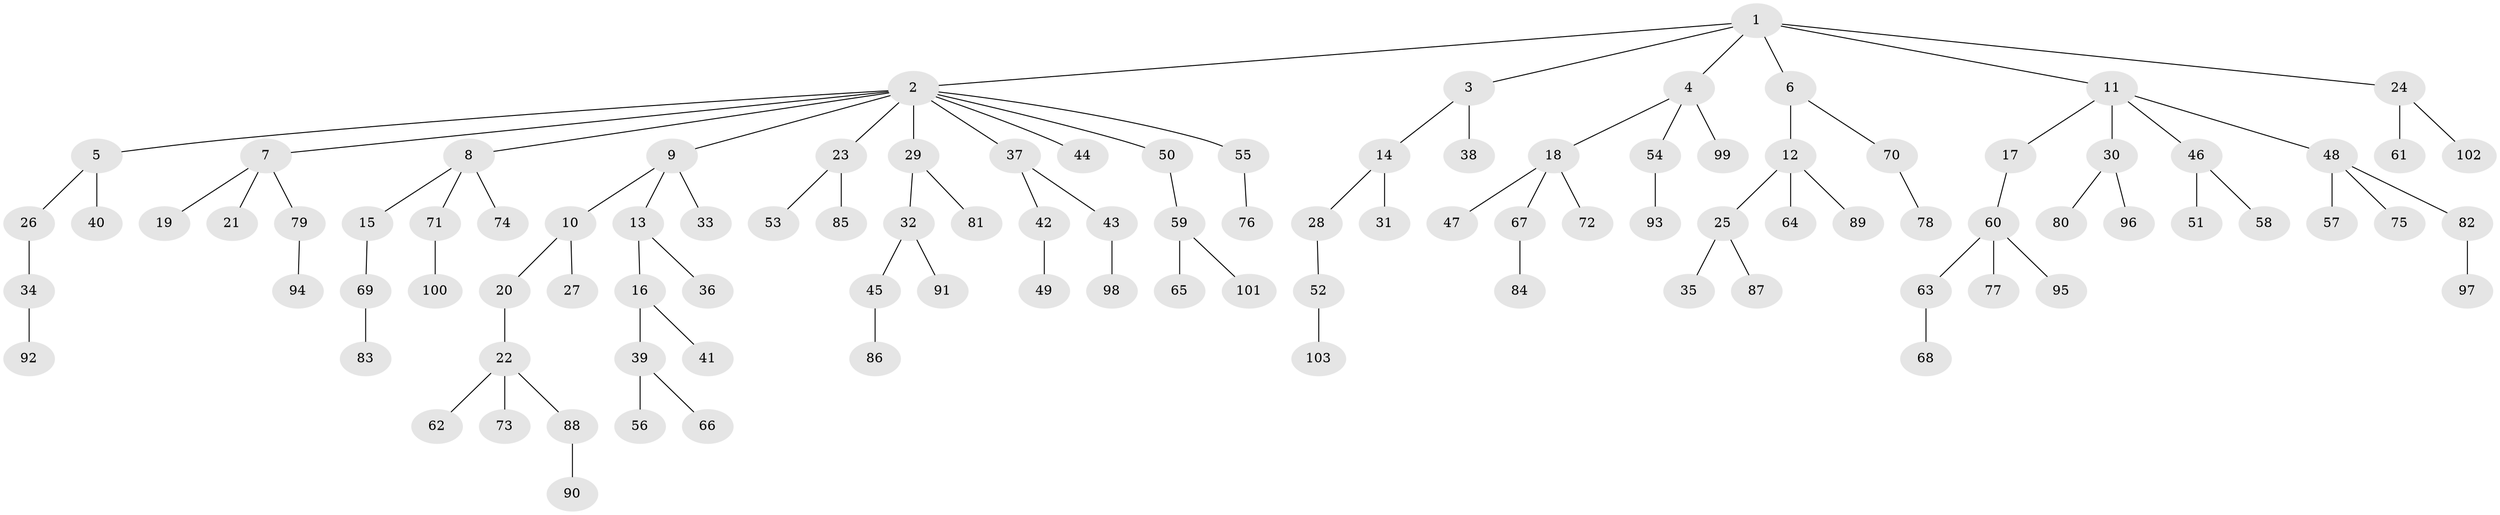 // Generated by graph-tools (version 1.1) at 2025/50/03/09/25 03:50:19]
// undirected, 103 vertices, 102 edges
graph export_dot {
graph [start="1"]
  node [color=gray90,style=filled];
  1;
  2;
  3;
  4;
  5;
  6;
  7;
  8;
  9;
  10;
  11;
  12;
  13;
  14;
  15;
  16;
  17;
  18;
  19;
  20;
  21;
  22;
  23;
  24;
  25;
  26;
  27;
  28;
  29;
  30;
  31;
  32;
  33;
  34;
  35;
  36;
  37;
  38;
  39;
  40;
  41;
  42;
  43;
  44;
  45;
  46;
  47;
  48;
  49;
  50;
  51;
  52;
  53;
  54;
  55;
  56;
  57;
  58;
  59;
  60;
  61;
  62;
  63;
  64;
  65;
  66;
  67;
  68;
  69;
  70;
  71;
  72;
  73;
  74;
  75;
  76;
  77;
  78;
  79;
  80;
  81;
  82;
  83;
  84;
  85;
  86;
  87;
  88;
  89;
  90;
  91;
  92;
  93;
  94;
  95;
  96;
  97;
  98;
  99;
  100;
  101;
  102;
  103;
  1 -- 2;
  1 -- 3;
  1 -- 4;
  1 -- 6;
  1 -- 11;
  1 -- 24;
  2 -- 5;
  2 -- 7;
  2 -- 8;
  2 -- 9;
  2 -- 23;
  2 -- 29;
  2 -- 37;
  2 -- 44;
  2 -- 50;
  2 -- 55;
  3 -- 14;
  3 -- 38;
  4 -- 18;
  4 -- 54;
  4 -- 99;
  5 -- 26;
  5 -- 40;
  6 -- 12;
  6 -- 70;
  7 -- 19;
  7 -- 21;
  7 -- 79;
  8 -- 15;
  8 -- 71;
  8 -- 74;
  9 -- 10;
  9 -- 13;
  9 -- 33;
  10 -- 20;
  10 -- 27;
  11 -- 17;
  11 -- 30;
  11 -- 46;
  11 -- 48;
  12 -- 25;
  12 -- 64;
  12 -- 89;
  13 -- 16;
  13 -- 36;
  14 -- 28;
  14 -- 31;
  15 -- 69;
  16 -- 39;
  16 -- 41;
  17 -- 60;
  18 -- 47;
  18 -- 67;
  18 -- 72;
  20 -- 22;
  22 -- 62;
  22 -- 73;
  22 -- 88;
  23 -- 53;
  23 -- 85;
  24 -- 61;
  24 -- 102;
  25 -- 35;
  25 -- 87;
  26 -- 34;
  28 -- 52;
  29 -- 32;
  29 -- 81;
  30 -- 80;
  30 -- 96;
  32 -- 45;
  32 -- 91;
  34 -- 92;
  37 -- 42;
  37 -- 43;
  39 -- 56;
  39 -- 66;
  42 -- 49;
  43 -- 98;
  45 -- 86;
  46 -- 51;
  46 -- 58;
  48 -- 57;
  48 -- 75;
  48 -- 82;
  50 -- 59;
  52 -- 103;
  54 -- 93;
  55 -- 76;
  59 -- 65;
  59 -- 101;
  60 -- 63;
  60 -- 77;
  60 -- 95;
  63 -- 68;
  67 -- 84;
  69 -- 83;
  70 -- 78;
  71 -- 100;
  79 -- 94;
  82 -- 97;
  88 -- 90;
}

